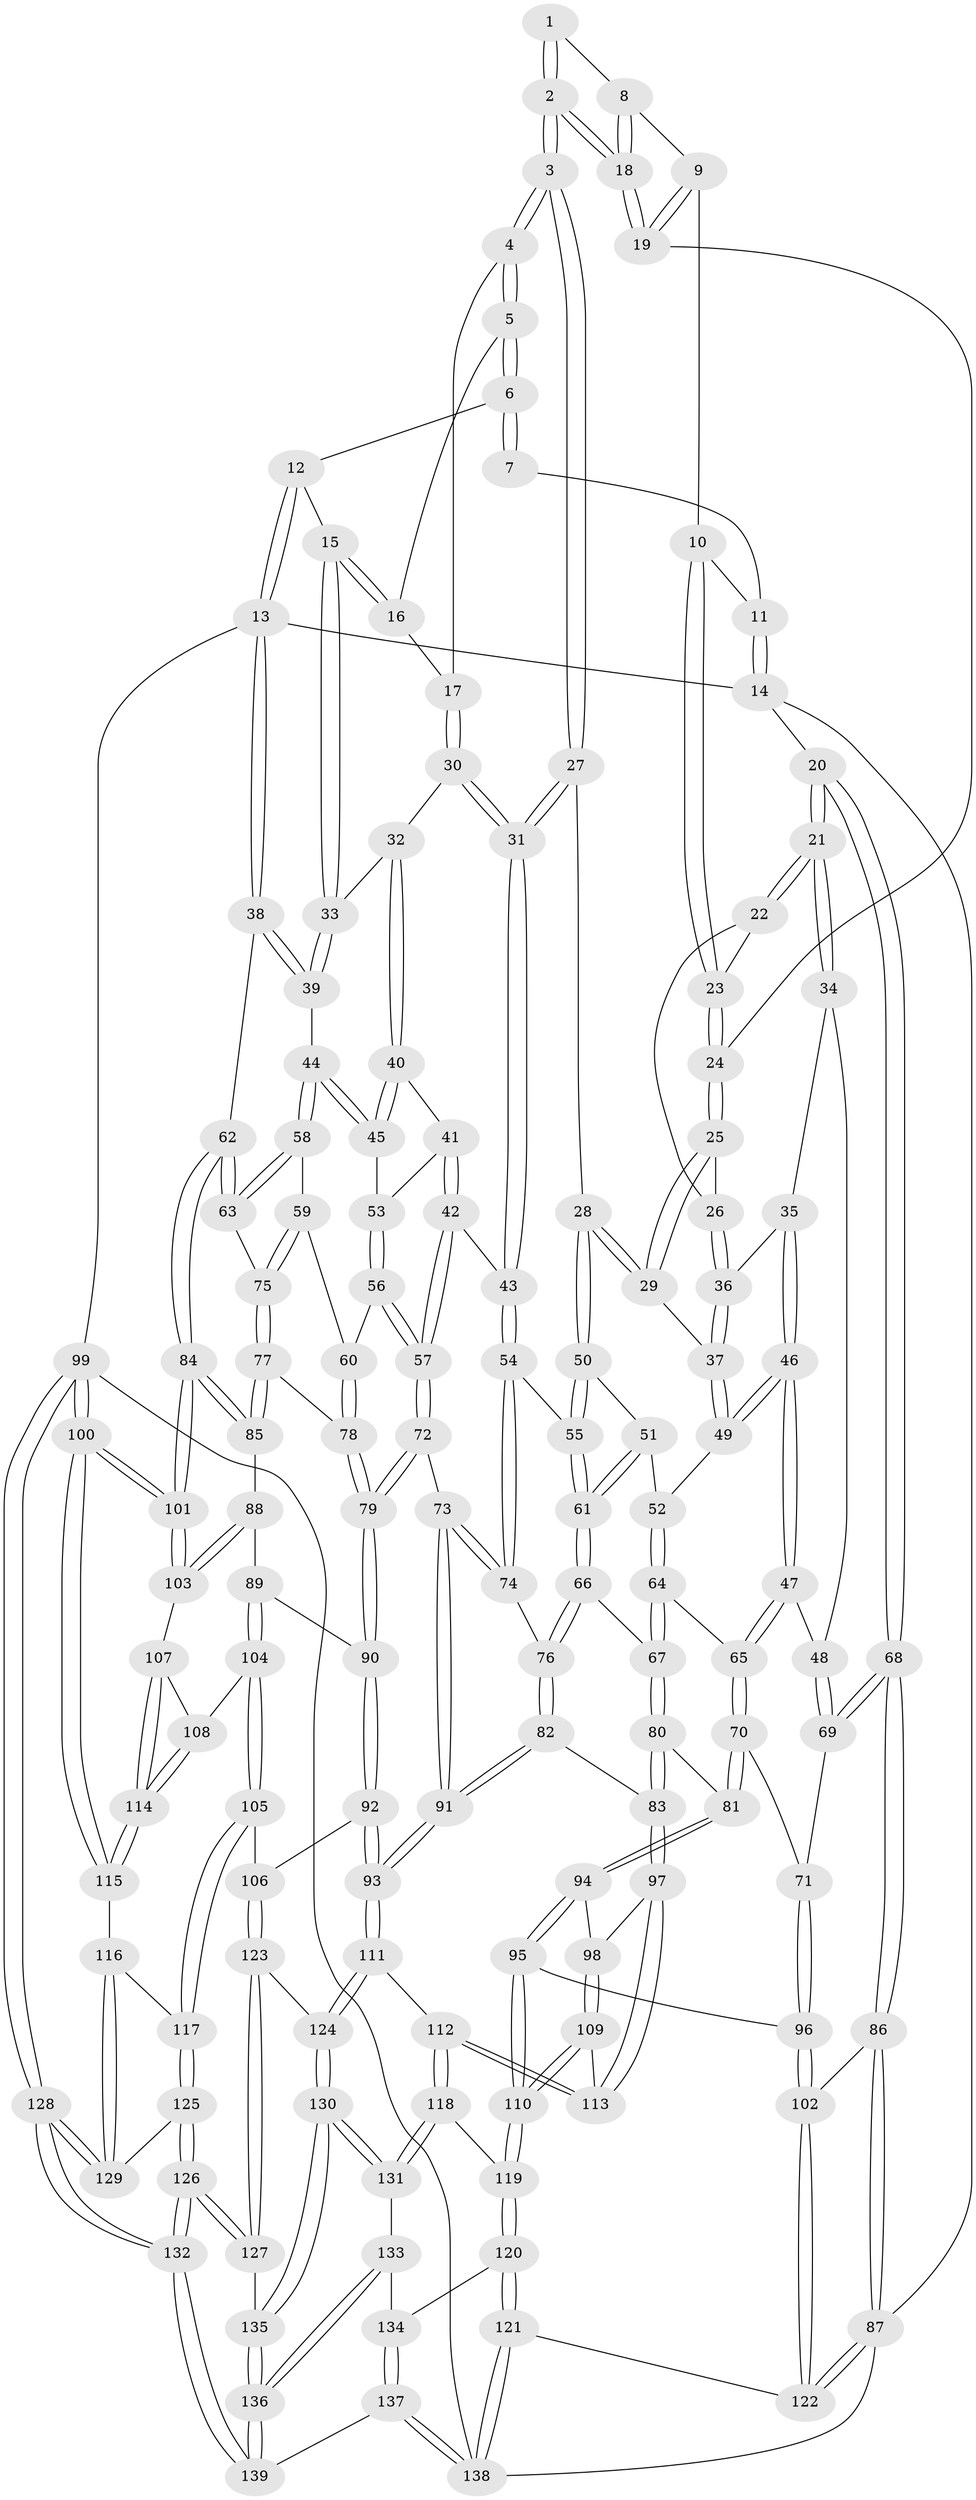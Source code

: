 // Generated by graph-tools (version 1.1) at 2025/11/02/27/25 16:11:59]
// undirected, 139 vertices, 344 edges
graph export_dot {
graph [start="1"]
  node [color=gray90,style=filled];
  1 [pos="+0.42921628337785783+0"];
  2 [pos="+0.49891439104749113+0.13526706602172667"];
  3 [pos="+0.5258754150229683+0.15455698115256647"];
  4 [pos="+0.5684295043381111+0.03911402926706864"];
  5 [pos="+0.6189478456094162+0"];
  6 [pos="+0.6152805176117776+0"];
  7 [pos="+0.4239841608897318+0"];
  8 [pos="+0.4134068416281441+0.05810915431998273"];
  9 [pos="+0.3753984380262274+0.06869038510224737"];
  10 [pos="+0.2930076449791287+0.03530424200281963"];
  11 [pos="+0.3017711985817357+0"];
  12 [pos="+1+0"];
  13 [pos="+1+0"];
  14 [pos="+0+0"];
  15 [pos="+0.8614465178213436+0.0918843849109726"];
  16 [pos="+0.6824349231081518+0"];
  17 [pos="+0.7012936869463093+0.11436393318735924"];
  18 [pos="+0.4559710640834564+0.11824708952171993"];
  19 [pos="+0.37332557791983373+0.13277316694069244"];
  20 [pos="+0+0"];
  21 [pos="+0+0"];
  22 [pos="+0.2530620060461457+0.0984501883668845"];
  23 [pos="+0.2925795962921619+0.03652640033275571"];
  24 [pos="+0.3692917703745499+0.13519948642838528"];
  25 [pos="+0.3570371040235382+0.1529038253126525"];
  26 [pos="+0.25031245240926664+0.1233205561043992"];
  27 [pos="+0.5455015502349745+0.20594770638371535"];
  28 [pos="+0.43461918418082285+0.2566191712636147"];
  29 [pos="+0.360927612335417+0.2191383198946531"];
  30 [pos="+0.7090004981480649+0.14565686777259487"];
  31 [pos="+0.5578932095279285+0.21277649534783546"];
  32 [pos="+0.7460913836135886+0.15594161444514684"];
  33 [pos="+0.8616500166478546+0.10426930359499315"];
  34 [pos="+0.13628747576953607+0.18448770309609877"];
  35 [pos="+0.1531560794758713+0.18758523881130082"];
  36 [pos="+0.2363190497925978+0.14833705651333237"];
  37 [pos="+0.3025562140759641+0.23580241753076153"];
  38 [pos="+1+0.20529953781177815"];
  39 [pos="+0.9285642507026962+0.15690455822056779"];
  40 [pos="+0.7516411904881599+0.17949357258391202"];
  41 [pos="+0.729249096063038+0.26653574732746826"];
  42 [pos="+0.6116529811527477+0.3241972217462103"];
  43 [pos="+0.5963678463885174+0.3076819034103806"];
  44 [pos="+0.8599490768727162+0.2926141681139608"];
  45 [pos="+0.82704608740919+0.286484369161593"];
  46 [pos="+0.22158919263725502+0.30845319262357096"];
  47 [pos="+0.20641943647366984+0.3375163968751326"];
  48 [pos="+0.07408853453027704+0.32961499951227685"];
  49 [pos="+0.2734295511350027+0.28839888299797223"];
  50 [pos="+0.4289647854732863+0.27145458129037175"];
  51 [pos="+0.35776798557248285+0.3267229700399407"];
  52 [pos="+0.32501663773473294+0.32791831358848733"];
  53 [pos="+0.7697632874285708+0.3165003521733503"];
  54 [pos="+0.47341280743355807+0.39679215824710146"];
  55 [pos="+0.44440579555023446+0.3866964386432594"];
  56 [pos="+0.719145109176608+0.40099298552651164"];
  57 [pos="+0.6625563452093294+0.416246802229304"];
  58 [pos="+0.8706581689954054+0.3107139242080944"];
  59 [pos="+0.8110295329151187+0.3990083911063534"];
  60 [pos="+0.7435846284052439+0.4069024190107774"];
  61 [pos="+0.39183596428667467+0.4137297787926919"];
  62 [pos="+1+0.3531609563609404"];
  63 [pos="+0.9944802538826747+0.39657239000893574"];
  64 [pos="+0.30181409274786997+0.4432083733067798"];
  65 [pos="+0.22330166790550757+0.4268757125973128"];
  66 [pos="+0.3502933951095064+0.46478989660184666"];
  67 [pos="+0.3330422358639735+0.46247206322836676"];
  68 [pos="+0+0.4349642765118142"];
  69 [pos="+0+0.4329596705726716"];
  70 [pos="+0.14034944326689253+0.5021965775804296"];
  71 [pos="+0.13504782615741928+0.5033274155454847"];
  72 [pos="+0.6416273535581418+0.4789101378119562"];
  73 [pos="+0.5953791666824639+0.49979750773519127"];
  74 [pos="+0.4993350082721898+0.44945363138413036"];
  75 [pos="+0.9137977212123621+0.4651434830803425"];
  76 [pos="+0.39888626274034183+0.5202342850108919"];
  77 [pos="+0.8926332501129304+0.506603364216277"];
  78 [pos="+0.8104959341217582+0.48439038355895514"];
  79 [pos="+0.7093098372290502+0.5609096596234406"];
  80 [pos="+0.2649571617296794+0.5764534415279797"];
  81 [pos="+0.24516014749385143+0.5825113981866941"];
  82 [pos="+0.4285795194862912+0.6062003227094935"];
  83 [pos="+0.38601824880607627+0.627041423389577"];
  84 [pos="+1+0.5023161593753481"];
  85 [pos="+0.8872584126002988+0.5823265928233969"];
  86 [pos="+0+0.692276249912665"];
  87 [pos="+0+0.790208536855308"];
  88 [pos="+0.8843970357649594+0.5908733720777571"];
  89 [pos="+0.8500604145892773+0.609793997251789"];
  90 [pos="+0.7221609271629591+0.5858050731333393"];
  91 [pos="+0.4956056588739154+0.6303899655803319"];
  92 [pos="+0.6690300478325043+0.7036613547559468"];
  93 [pos="+0.5403426755319192+0.7193167535580047"];
  94 [pos="+0.23140539501830448+0.6511720654733684"];
  95 [pos="+0.1900645731140634+0.7161113516529803"];
  96 [pos="+0.12587625470914304+0.7025059446097391"];
  97 [pos="+0.3767338270963197+0.638564603794156"];
  98 [pos="+0.3510253413598687+0.656044851642152"];
  99 [pos="+1+1"];
  100 [pos="+1+1"];
  101 [pos="+1+0.8093297002003644"];
  102 [pos="+0.08107627002271031+0.7168110046745865"];
  103 [pos="+1+0.6983822892385878"];
  104 [pos="+0.8286301393674619+0.7148858738444003"];
  105 [pos="+0.7384149367677664+0.7628097887541854"];
  106 [pos="+0.7300344304386029+0.7604317956932368"];
  107 [pos="+0.9904684206299559+0.7068078327769465"];
  108 [pos="+0.8547288283941672+0.736597506798627"];
  109 [pos="+0.28508978626557185+0.748143548254341"];
  110 [pos="+0.2477525304439706+0.7788891768381564"];
  111 [pos="+0.5380901965928625+0.7258492576276734"];
  112 [pos="+0.4184177562649524+0.7877734399209637"];
  113 [pos="+0.37738319407052096+0.7371474119356927"];
  114 [pos="+0.8784294910639225+0.7894942327309314"];
  115 [pos="+0.8788987102046282+0.7925901862110685"];
  116 [pos="+0.8555927110363758+0.8157654493174437"];
  117 [pos="+0.7752662225958259+0.8228246812709908"];
  118 [pos="+0.4030270836457654+0.8081359164077545"];
  119 [pos="+0.2552940426461275+0.8095826983680403"];
  120 [pos="+0.24043588010037859+0.8767028819264868"];
  121 [pos="+0.14813909047301646+0.9465167185514108"];
  122 [pos="+0.11935110484747606+0.9224998130339206"];
  123 [pos="+0.648460293536602+0.8811312181456176"];
  124 [pos="+0.5616034773818107+0.8547780782833647"];
  125 [pos="+0.7761896851390047+0.8491682056645453"];
  126 [pos="+0.7514167167611466+0.982449907561957"];
  127 [pos="+0.693691281670063+0.937820453193424"];
  128 [pos="+1+1"];
  129 [pos="+0.8622048729129445+0.8689113707429487"];
  130 [pos="+0.5292419616489621+0.8990211965516922"];
  131 [pos="+0.41489851402300004+0.8727157488483954"];
  132 [pos="+0.9150773598114809+1"];
  133 [pos="+0.4042784497163173+0.886820542328495"];
  134 [pos="+0.313270416027607+0.9217351573090685"];
  135 [pos="+0.5179797839667293+0.9928781486904513"];
  136 [pos="+0.4700919950305407+1"];
  137 [pos="+0.4430561593581983+1"];
  138 [pos="+0.10747730216121087+1"];
  139 [pos="+0.4564392486917032+1"];
  1 -- 2;
  1 -- 2;
  1 -- 8;
  2 -- 3;
  2 -- 3;
  2 -- 18;
  2 -- 18;
  3 -- 4;
  3 -- 4;
  3 -- 27;
  3 -- 27;
  4 -- 5;
  4 -- 5;
  4 -- 17;
  5 -- 6;
  5 -- 6;
  5 -- 16;
  6 -- 7;
  6 -- 7;
  6 -- 12;
  7 -- 11;
  8 -- 9;
  8 -- 18;
  8 -- 18;
  9 -- 10;
  9 -- 19;
  9 -- 19;
  10 -- 11;
  10 -- 23;
  10 -- 23;
  11 -- 14;
  11 -- 14;
  12 -- 13;
  12 -- 13;
  12 -- 15;
  13 -- 14;
  13 -- 38;
  13 -- 38;
  13 -- 99;
  14 -- 20;
  14 -- 87;
  15 -- 16;
  15 -- 16;
  15 -- 33;
  15 -- 33;
  16 -- 17;
  17 -- 30;
  17 -- 30;
  18 -- 19;
  18 -- 19;
  19 -- 24;
  20 -- 21;
  20 -- 21;
  20 -- 68;
  20 -- 68;
  21 -- 22;
  21 -- 22;
  21 -- 34;
  21 -- 34;
  22 -- 23;
  22 -- 26;
  23 -- 24;
  23 -- 24;
  24 -- 25;
  24 -- 25;
  25 -- 26;
  25 -- 29;
  25 -- 29;
  26 -- 36;
  26 -- 36;
  27 -- 28;
  27 -- 31;
  27 -- 31;
  28 -- 29;
  28 -- 29;
  28 -- 50;
  28 -- 50;
  29 -- 37;
  30 -- 31;
  30 -- 31;
  30 -- 32;
  31 -- 43;
  31 -- 43;
  32 -- 33;
  32 -- 40;
  32 -- 40;
  33 -- 39;
  33 -- 39;
  34 -- 35;
  34 -- 48;
  35 -- 36;
  35 -- 46;
  35 -- 46;
  36 -- 37;
  36 -- 37;
  37 -- 49;
  37 -- 49;
  38 -- 39;
  38 -- 39;
  38 -- 62;
  39 -- 44;
  40 -- 41;
  40 -- 45;
  40 -- 45;
  41 -- 42;
  41 -- 42;
  41 -- 53;
  42 -- 43;
  42 -- 57;
  42 -- 57;
  43 -- 54;
  43 -- 54;
  44 -- 45;
  44 -- 45;
  44 -- 58;
  44 -- 58;
  45 -- 53;
  46 -- 47;
  46 -- 47;
  46 -- 49;
  46 -- 49;
  47 -- 48;
  47 -- 65;
  47 -- 65;
  48 -- 69;
  48 -- 69;
  49 -- 52;
  50 -- 51;
  50 -- 55;
  50 -- 55;
  51 -- 52;
  51 -- 61;
  51 -- 61;
  52 -- 64;
  52 -- 64;
  53 -- 56;
  53 -- 56;
  54 -- 55;
  54 -- 74;
  54 -- 74;
  55 -- 61;
  55 -- 61;
  56 -- 57;
  56 -- 57;
  56 -- 60;
  57 -- 72;
  57 -- 72;
  58 -- 59;
  58 -- 63;
  58 -- 63;
  59 -- 60;
  59 -- 75;
  59 -- 75;
  60 -- 78;
  60 -- 78;
  61 -- 66;
  61 -- 66;
  62 -- 63;
  62 -- 63;
  62 -- 84;
  62 -- 84;
  63 -- 75;
  64 -- 65;
  64 -- 67;
  64 -- 67;
  65 -- 70;
  65 -- 70;
  66 -- 67;
  66 -- 76;
  66 -- 76;
  67 -- 80;
  67 -- 80;
  68 -- 69;
  68 -- 69;
  68 -- 86;
  68 -- 86;
  69 -- 71;
  70 -- 71;
  70 -- 81;
  70 -- 81;
  71 -- 96;
  71 -- 96;
  72 -- 73;
  72 -- 79;
  72 -- 79;
  73 -- 74;
  73 -- 74;
  73 -- 91;
  73 -- 91;
  74 -- 76;
  75 -- 77;
  75 -- 77;
  76 -- 82;
  76 -- 82;
  77 -- 78;
  77 -- 85;
  77 -- 85;
  78 -- 79;
  78 -- 79;
  79 -- 90;
  79 -- 90;
  80 -- 81;
  80 -- 83;
  80 -- 83;
  81 -- 94;
  81 -- 94;
  82 -- 83;
  82 -- 91;
  82 -- 91;
  83 -- 97;
  83 -- 97;
  84 -- 85;
  84 -- 85;
  84 -- 101;
  84 -- 101;
  85 -- 88;
  86 -- 87;
  86 -- 87;
  86 -- 102;
  87 -- 122;
  87 -- 122;
  87 -- 138;
  88 -- 89;
  88 -- 103;
  88 -- 103;
  89 -- 90;
  89 -- 104;
  89 -- 104;
  90 -- 92;
  90 -- 92;
  91 -- 93;
  91 -- 93;
  92 -- 93;
  92 -- 93;
  92 -- 106;
  93 -- 111;
  93 -- 111;
  94 -- 95;
  94 -- 95;
  94 -- 98;
  95 -- 96;
  95 -- 110;
  95 -- 110;
  96 -- 102;
  96 -- 102;
  97 -- 98;
  97 -- 113;
  97 -- 113;
  98 -- 109;
  98 -- 109;
  99 -- 100;
  99 -- 100;
  99 -- 128;
  99 -- 128;
  99 -- 138;
  100 -- 101;
  100 -- 101;
  100 -- 115;
  100 -- 115;
  101 -- 103;
  101 -- 103;
  102 -- 122;
  102 -- 122;
  103 -- 107;
  104 -- 105;
  104 -- 105;
  104 -- 108;
  105 -- 106;
  105 -- 117;
  105 -- 117;
  106 -- 123;
  106 -- 123;
  107 -- 108;
  107 -- 114;
  107 -- 114;
  108 -- 114;
  108 -- 114;
  109 -- 110;
  109 -- 110;
  109 -- 113;
  110 -- 119;
  110 -- 119;
  111 -- 112;
  111 -- 124;
  111 -- 124;
  112 -- 113;
  112 -- 113;
  112 -- 118;
  112 -- 118;
  114 -- 115;
  114 -- 115;
  115 -- 116;
  116 -- 117;
  116 -- 129;
  116 -- 129;
  117 -- 125;
  117 -- 125;
  118 -- 119;
  118 -- 131;
  118 -- 131;
  119 -- 120;
  119 -- 120;
  120 -- 121;
  120 -- 121;
  120 -- 134;
  121 -- 122;
  121 -- 138;
  121 -- 138;
  123 -- 124;
  123 -- 127;
  123 -- 127;
  124 -- 130;
  124 -- 130;
  125 -- 126;
  125 -- 126;
  125 -- 129;
  126 -- 127;
  126 -- 127;
  126 -- 132;
  126 -- 132;
  127 -- 135;
  128 -- 129;
  128 -- 129;
  128 -- 132;
  128 -- 132;
  130 -- 131;
  130 -- 131;
  130 -- 135;
  130 -- 135;
  131 -- 133;
  132 -- 139;
  132 -- 139;
  133 -- 134;
  133 -- 136;
  133 -- 136;
  134 -- 137;
  134 -- 137;
  135 -- 136;
  135 -- 136;
  136 -- 139;
  136 -- 139;
  137 -- 138;
  137 -- 138;
  137 -- 139;
}
